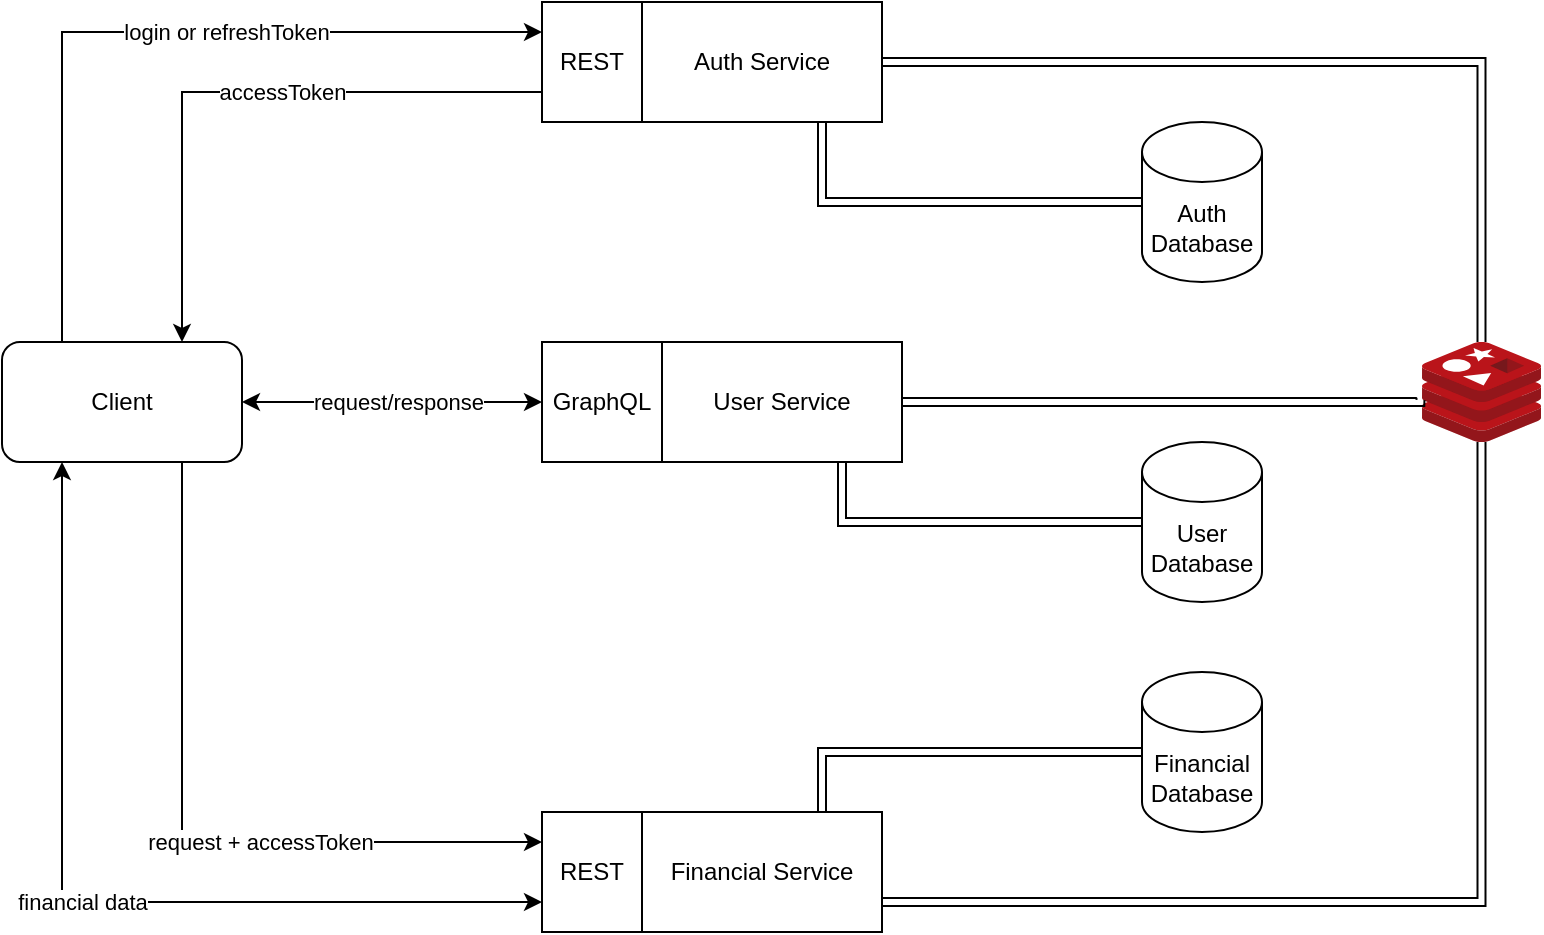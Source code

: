 <mxfile version="22.1.2" type="device">
  <diagram id="C5RBs43oDa-KdzZeNtuy" name="Page-1">
    <mxGraphModel dx="1036" dy="606" grid="1" gridSize="10" guides="1" tooltips="1" connect="1" arrows="1" fold="1" page="1" pageScale="1" pageWidth="827" pageHeight="1169" math="0" shadow="0">
      <root>
        <mxCell id="WIyWlLk6GJQsqaUBKTNV-0" />
        <mxCell id="WIyWlLk6GJQsqaUBKTNV-1" parent="WIyWlLk6GJQsqaUBKTNV-0" />
        <mxCell id="-M5xK4jREm291mbp5RLg-10" value="login or refreshToken" style="edgeStyle=orthogonalEdgeStyle;rounded=0;orthogonalLoop=1;jettySize=auto;html=1;exitX=0.25;exitY=0;exitDx=0;exitDy=0;entryX=0;entryY=0.25;entryDx=0;entryDy=0;" parent="WIyWlLk6GJQsqaUBKTNV-1" source="-M5xK4jREm291mbp5RLg-0" target="-M5xK4jREm291mbp5RLg-8" edge="1">
          <mxGeometry x="0.2" relative="1" as="geometry">
            <mxPoint as="offset" />
          </mxGeometry>
        </mxCell>
        <mxCell id="-M5xK4jREm291mbp5RLg-15" value="request + accessToken" style="edgeStyle=orthogonalEdgeStyle;rounded=0;orthogonalLoop=1;jettySize=auto;html=1;exitX=0.75;exitY=1;exitDx=0;exitDy=0;entryX=0;entryY=0.25;entryDx=0;entryDy=0;" parent="WIyWlLk6GJQsqaUBKTNV-1" source="-M5xK4jREm291mbp5RLg-0" target="-M5xK4jREm291mbp5RLg-14" edge="1">
          <mxGeometry x="0.234" relative="1" as="geometry">
            <mxPoint as="offset" />
          </mxGeometry>
        </mxCell>
        <mxCell id="LvV4HftaxlM07N_kBBXl-4" style="edgeStyle=orthogonalEdgeStyle;rounded=0;orthogonalLoop=1;jettySize=auto;html=1;exitX=1;exitY=0.5;exitDx=0;exitDy=0;entryX=0;entryY=0.5;entryDx=0;entryDy=0;startArrow=classic;startFill=1;" edge="1" parent="WIyWlLk6GJQsqaUBKTNV-1" source="-M5xK4jREm291mbp5RLg-0" target="LvV4HftaxlM07N_kBBXl-1">
          <mxGeometry relative="1" as="geometry" />
        </mxCell>
        <mxCell id="LvV4HftaxlM07N_kBBXl-5" value="request/response" style="edgeLabel;html=1;align=center;verticalAlign=middle;resizable=0;points=[];" vertex="1" connectable="0" parent="LvV4HftaxlM07N_kBBXl-4">
          <mxGeometry x="0.04" y="-4" relative="1" as="geometry">
            <mxPoint y="-4" as="offset" />
          </mxGeometry>
        </mxCell>
        <mxCell id="-M5xK4jREm291mbp5RLg-0" value="Client" style="rounded=1;whiteSpace=wrap;html=1;" parent="WIyWlLk6GJQsqaUBKTNV-1" vertex="1">
          <mxGeometry x="10" y="280" width="120" height="60" as="geometry" />
        </mxCell>
        <mxCell id="LvV4HftaxlM07N_kBBXl-13" style="edgeStyle=orthogonalEdgeStyle;rounded=0;orthogonalLoop=1;jettySize=auto;html=1;exitX=1;exitY=0.5;exitDx=0;exitDy=0;shape=link;" edge="1" parent="WIyWlLk6GJQsqaUBKTNV-1" source="-M5xK4jREm291mbp5RLg-1" target="-M5xK4jREm291mbp5RLg-18">
          <mxGeometry relative="1" as="geometry" />
        </mxCell>
        <mxCell id="-M5xK4jREm291mbp5RLg-1" value="Auth Service" style="rounded=0;whiteSpace=wrap;html=1;" parent="WIyWlLk6GJQsqaUBKTNV-1" vertex="1">
          <mxGeometry x="330" y="110" width="120" height="60" as="geometry" />
        </mxCell>
        <mxCell id="-M5xK4jREm291mbp5RLg-11" value="accessToken" style="edgeStyle=orthogonalEdgeStyle;rounded=0;orthogonalLoop=1;jettySize=auto;html=1;exitX=0;exitY=0.75;exitDx=0;exitDy=0;entryX=0.75;entryY=0;entryDx=0;entryDy=0;" parent="WIyWlLk6GJQsqaUBKTNV-1" source="-M5xK4jREm291mbp5RLg-8" target="-M5xK4jREm291mbp5RLg-0" edge="1">
          <mxGeometry x="-0.149" relative="1" as="geometry">
            <mxPoint as="offset" />
          </mxGeometry>
        </mxCell>
        <mxCell id="-M5xK4jREm291mbp5RLg-8" value="REST" style="rounded=0;whiteSpace=wrap;html=1;" parent="WIyWlLk6GJQsqaUBKTNV-1" vertex="1">
          <mxGeometry x="280" y="110" width="50" height="60" as="geometry" />
        </mxCell>
        <mxCell id="LvV4HftaxlM07N_kBBXl-6" style="edgeStyle=orthogonalEdgeStyle;rounded=0;orthogonalLoop=1;jettySize=auto;html=1;exitX=1;exitY=0.75;exitDx=0;exitDy=0;shape=link;" edge="1" parent="WIyWlLk6GJQsqaUBKTNV-1" source="-M5xK4jREm291mbp5RLg-13" target="-M5xK4jREm291mbp5RLg-18">
          <mxGeometry relative="1" as="geometry" />
        </mxCell>
        <mxCell id="-M5xK4jREm291mbp5RLg-13" value="Financial Service" style="rounded=0;whiteSpace=wrap;html=1;" parent="WIyWlLk6GJQsqaUBKTNV-1" vertex="1">
          <mxGeometry x="330" y="515" width="120" height="60" as="geometry" />
        </mxCell>
        <mxCell id="-M5xK4jREm291mbp5RLg-16" value="financial data" style="edgeStyle=orthogonalEdgeStyle;rounded=0;orthogonalLoop=1;jettySize=auto;html=1;exitX=0;exitY=0.75;exitDx=0;exitDy=0;entryX=0.25;entryY=1;entryDx=0;entryDy=0;startArrow=classic;startFill=1;" parent="WIyWlLk6GJQsqaUBKTNV-1" source="-M5xK4jREm291mbp5RLg-14" target="-M5xK4jREm291mbp5RLg-0" edge="1">
          <mxGeometry relative="1" as="geometry" />
        </mxCell>
        <mxCell id="-M5xK4jREm291mbp5RLg-14" value="REST" style="rounded=0;whiteSpace=wrap;html=1;" parent="WIyWlLk6GJQsqaUBKTNV-1" vertex="1">
          <mxGeometry x="280" y="515" width="50" height="60" as="geometry" />
        </mxCell>
        <mxCell id="-M5xK4jREm291mbp5RLg-17" value="Financial&lt;br&gt;Database" style="shape=cylinder3;whiteSpace=wrap;html=1;boundedLbl=1;backgroundOutline=1;size=15;" parent="WIyWlLk6GJQsqaUBKTNV-1" vertex="1">
          <mxGeometry x="580" y="445" width="60" height="80" as="geometry" />
        </mxCell>
        <mxCell id="-M5xK4jREm291mbp5RLg-18" value="" style="image;sketch=0;aspect=fixed;html=1;points=[];align=center;fontSize=12;image=img/lib/mscae/Cache_Redis_Product.svg;" parent="WIyWlLk6GJQsqaUBKTNV-1" vertex="1">
          <mxGeometry x="720" y="280" width="59.52" height="50" as="geometry" />
        </mxCell>
        <mxCell id="LvV4HftaxlM07N_kBBXl-8" style="edgeStyle=orthogonalEdgeStyle;rounded=0;orthogonalLoop=1;jettySize=auto;html=1;exitX=0.75;exitY=1;exitDx=0;exitDy=0;shape=link;" edge="1" parent="WIyWlLk6GJQsqaUBKTNV-1" source="LvV4HftaxlM07N_kBBXl-0" target="LvV4HftaxlM07N_kBBXl-7">
          <mxGeometry relative="1" as="geometry" />
        </mxCell>
        <mxCell id="LvV4HftaxlM07N_kBBXl-0" value="User Service" style="rounded=0;whiteSpace=wrap;html=1;" vertex="1" parent="WIyWlLk6GJQsqaUBKTNV-1">
          <mxGeometry x="340" y="280" width="120" height="60" as="geometry" />
        </mxCell>
        <mxCell id="LvV4HftaxlM07N_kBBXl-1" value="GraphQL" style="rounded=0;whiteSpace=wrap;html=1;" vertex="1" parent="WIyWlLk6GJQsqaUBKTNV-1">
          <mxGeometry x="280" y="280" width="60" height="60" as="geometry" />
        </mxCell>
        <mxCell id="LvV4HftaxlM07N_kBBXl-3" style="edgeStyle=orthogonalEdgeStyle;rounded=0;orthogonalLoop=1;jettySize=auto;html=1;exitX=1;exitY=0.5;exitDx=0;exitDy=0;entryX=-0.013;entryY=0.58;entryDx=0;entryDy=0;entryPerimeter=0;shape=link;" edge="1" parent="WIyWlLk6GJQsqaUBKTNV-1" source="LvV4HftaxlM07N_kBBXl-0" target="-M5xK4jREm291mbp5RLg-18">
          <mxGeometry relative="1" as="geometry">
            <Array as="points">
              <mxPoint x="719" y="310" />
            </Array>
          </mxGeometry>
        </mxCell>
        <mxCell id="LvV4HftaxlM07N_kBBXl-7" value="User&lt;br&gt;Database" style="shape=cylinder3;whiteSpace=wrap;html=1;boundedLbl=1;backgroundOutline=1;size=15;" vertex="1" parent="WIyWlLk6GJQsqaUBKTNV-1">
          <mxGeometry x="580" y="330" width="60" height="80" as="geometry" />
        </mxCell>
        <mxCell id="LvV4HftaxlM07N_kBBXl-9" style="edgeStyle=orthogonalEdgeStyle;rounded=0;orthogonalLoop=1;jettySize=auto;html=1;exitX=0.75;exitY=0;exitDx=0;exitDy=0;entryX=0;entryY=0.5;entryDx=0;entryDy=0;entryPerimeter=0;shape=link;" edge="1" parent="WIyWlLk6GJQsqaUBKTNV-1" source="-M5xK4jREm291mbp5RLg-13" target="-M5xK4jREm291mbp5RLg-17">
          <mxGeometry relative="1" as="geometry" />
        </mxCell>
        <mxCell id="LvV4HftaxlM07N_kBBXl-10" value="Auth&lt;br&gt;Database" style="shape=cylinder3;whiteSpace=wrap;html=1;boundedLbl=1;backgroundOutline=1;size=15;" vertex="1" parent="WIyWlLk6GJQsqaUBKTNV-1">
          <mxGeometry x="580" y="170" width="60" height="80" as="geometry" />
        </mxCell>
        <mxCell id="LvV4HftaxlM07N_kBBXl-12" style="edgeStyle=orthogonalEdgeStyle;rounded=0;orthogonalLoop=1;jettySize=auto;html=1;exitX=0.75;exitY=1;exitDx=0;exitDy=0;entryX=0;entryY=0.5;entryDx=0;entryDy=0;entryPerimeter=0;shape=link;" edge="1" parent="WIyWlLk6GJQsqaUBKTNV-1" source="-M5xK4jREm291mbp5RLg-1" target="LvV4HftaxlM07N_kBBXl-10">
          <mxGeometry relative="1" as="geometry" />
        </mxCell>
      </root>
    </mxGraphModel>
  </diagram>
</mxfile>
